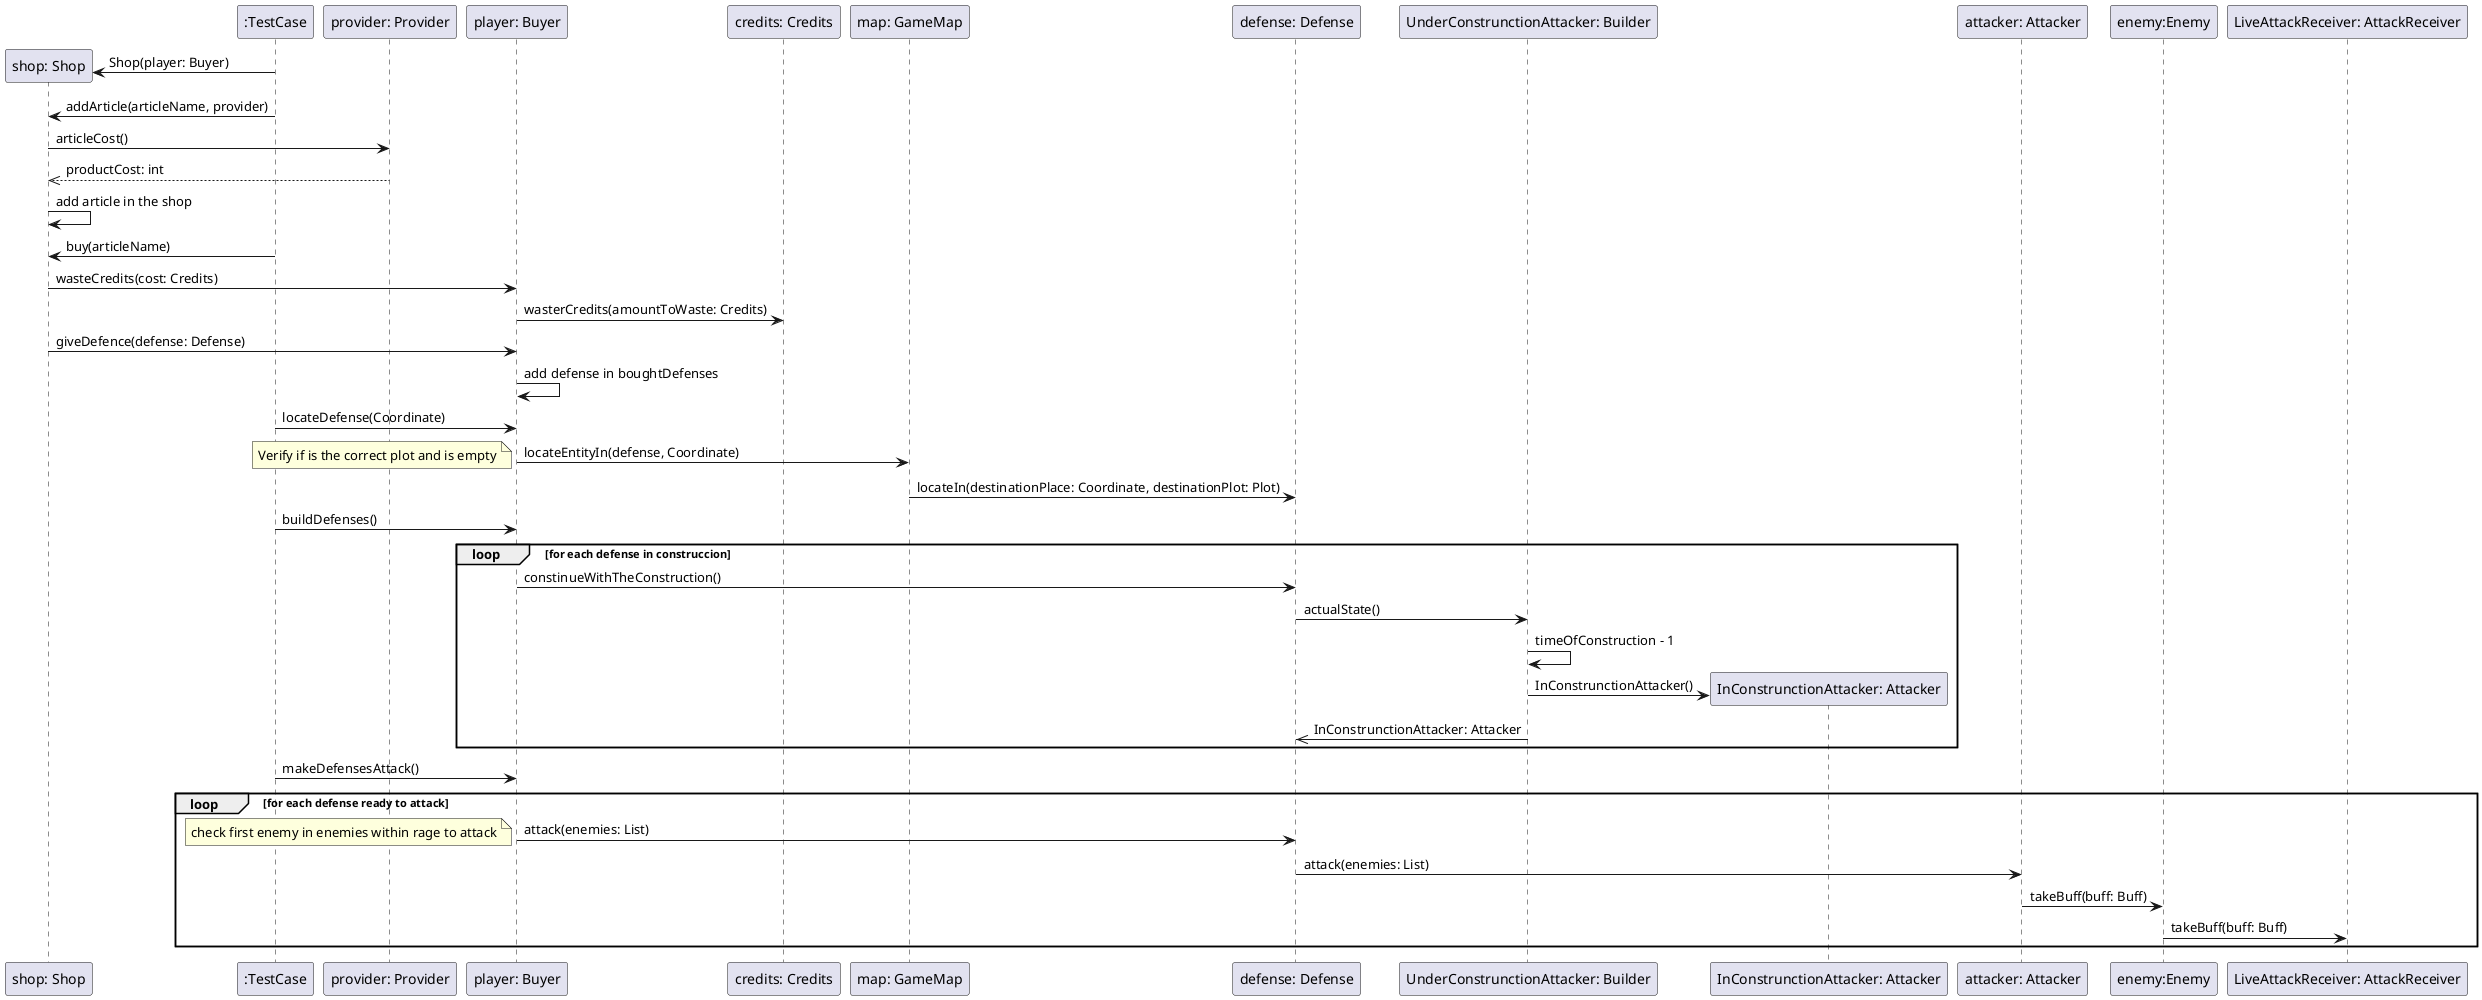 @startuml
'https://plantuml.com/sequence-diagram

create "shop: Shop"
":TestCase" -> "shop: Shop": Shop(player: Buyer)
":TestCase" -> "shop: Shop": addArticle(articleName, provider)
"shop: Shop" -> "provider: Provider": articleCost()
"shop: Shop" <<-- "provider: Provider": productCost: int
"shop: Shop" -> "shop: Shop": add article in the shop
":TestCase" -> "shop: Shop": buy(articleName)
"shop: Shop" -> "player: Buyer": wasteCredits(cost: Credits)
"player: Buyer" -> "credits: Credits": wasterCredits(amountToWaste: Credits)
"shop: Shop" -> "player: Buyer": giveDefence(defense: Defense)
"player: Buyer" -> "player: Buyer": add defense in boughtDefenses

":TestCase" -> "player: Buyer": locateDefense(Coordinate)
"player: Buyer" -> "map: GameMap": locateEntityIn(defense, Coordinate)
note left: Verify if is the correct plot and is empty
"map: GameMap" -> "defense: Defense": locateIn(destinationPlace: Coordinate, destinationPlot: Plot)
":TestCase" -> "player: Buyer": buildDefenses()

Loop for each defense in construccion

"player: Buyer" -> "defense: Defense": constinueWithTheConstruction()
"defense: Defense" -> "UnderConstrunctionAttacker: Builder": actualState()
"UnderConstrunctionAttacker: Builder" -> "UnderConstrunctionAttacker: Builder": timeOfConstruction - 1
create "InConstrunctionAttacker: Attacker"
"UnderConstrunctionAttacker: Builder" -> "InConstrunctionAttacker: Attacker": InConstrunctionAttacker()
"defense: Defense" <<- "UnderConstrunctionAttacker: Builder": InConstrunctionAttacker: Attacker

end

":TestCase" -> "player: Buyer": makeDefensesAttack()

Loop for each defense ready to attack
"player: Buyer" -> "defense: Defense": attack(enemies: List)

note left: check first enemy in enemies within rage to attack
"defense: Defense" -> "attacker: Attacker": attack(enemies: List)
"attacker: Attacker" -> "enemy:Enemy": takeBuff(buff: Buff)
"enemy:Enemy" -> "LiveAttackReceiver: AttackReceiver": takeBuff(buff: Buff)


end


@enduml